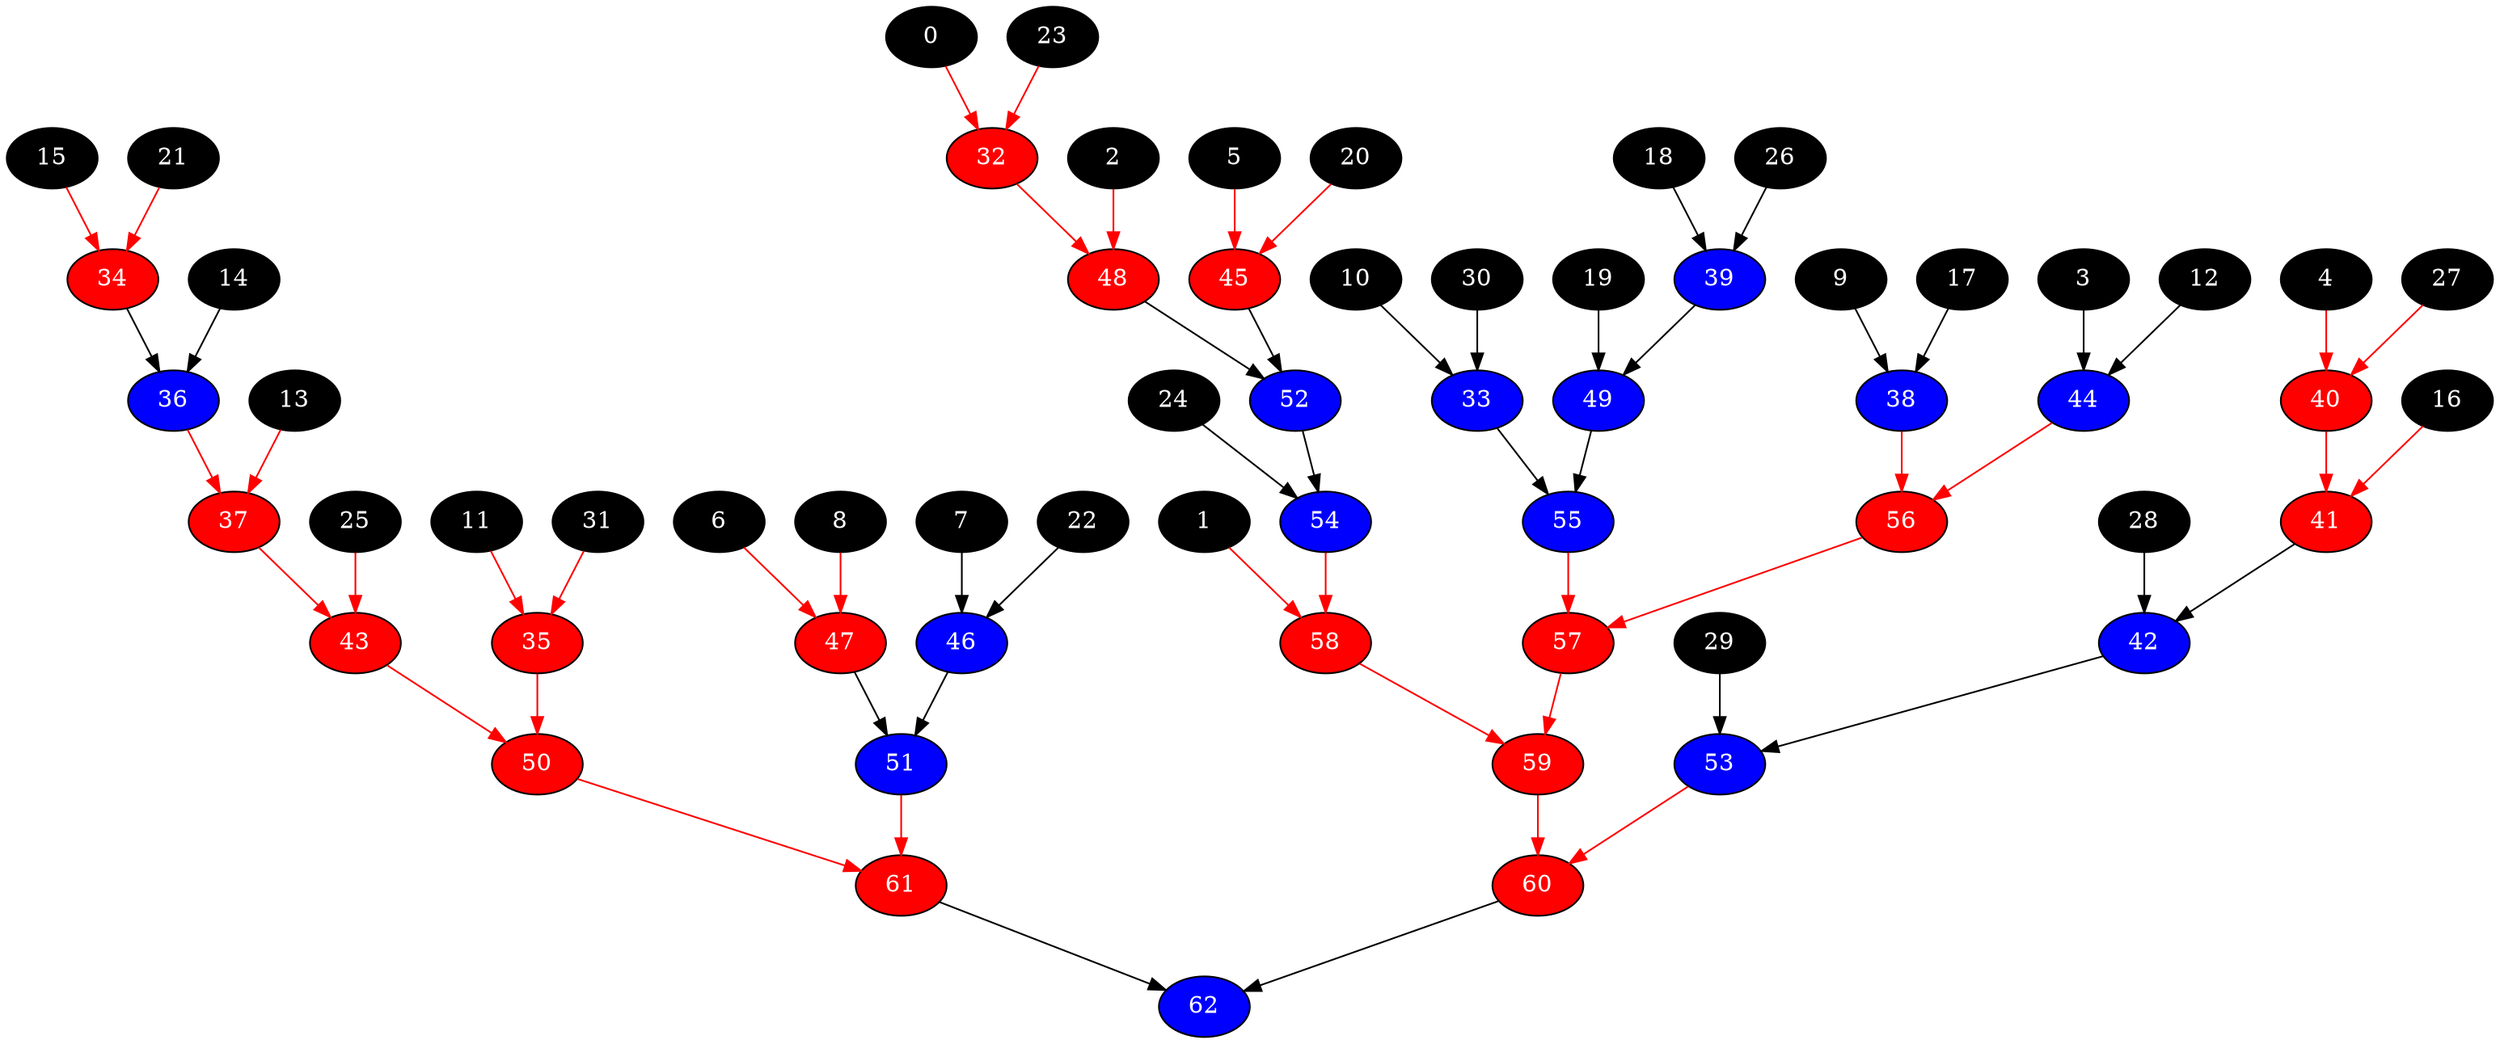 digraph {
	0 [fillcolor=black fontcolor=white style=filled]
	1 [fillcolor=black fontcolor=white style=filled]
	2 [fillcolor=black fontcolor=white style=filled]
	3 [fillcolor=black fontcolor=white style=filled]
	4 [fillcolor=black fontcolor=white style=filled]
	5 [fillcolor=black fontcolor=white style=filled]
	6 [fillcolor=black fontcolor=white style=filled]
	7 [fillcolor=black fontcolor=white style=filled]
	8 [fillcolor=black fontcolor=white style=filled]
	9 [fillcolor=black fontcolor=white style=filled]
	10 [fillcolor=black fontcolor=white style=filled]
	11 [fillcolor=black fontcolor=white style=filled]
	12 [fillcolor=black fontcolor=white style=filled]
	13 [fillcolor=black fontcolor=white style=filled]
	14 [fillcolor=black fontcolor=white style=filled]
	15 [fillcolor=black fontcolor=white style=filled]
	16 [fillcolor=black fontcolor=white style=filled]
	17 [fillcolor=black fontcolor=white style=filled]
	18 [fillcolor=black fontcolor=white style=filled]
	19 [fillcolor=black fontcolor=white style=filled]
	20 [fillcolor=black fontcolor=white style=filled]
	21 [fillcolor=black fontcolor=white style=filled]
	22 [fillcolor=black fontcolor=white style=filled]
	23 [fillcolor=black fontcolor=white style=filled]
	24 [fillcolor=black fontcolor=white style=filled]
	25 [fillcolor=black fontcolor=white style=filled]
	26 [fillcolor=black fontcolor=white style=filled]
	27 [fillcolor=black fontcolor=white style=filled]
	28 [fillcolor=black fontcolor=white style=filled]
	29 [fillcolor=black fontcolor=white style=filled]
	30 [fillcolor=black fontcolor=white style=filled]
	31 [fillcolor=black fontcolor=white style=filled]
	32 [fillcolor=red fontcolor=white style=filled]
	23 -> 32 [color=red]
	0 -> 32 [color=red]
	33 [fillcolor=blue fontcolor=white style=filled]
	30 -> 33
	10 -> 33
	34 [fillcolor=red fontcolor=white style=filled]
	15 -> 34 [color=red]
	21 -> 34 [color=red]
	35 [fillcolor=red fontcolor=white style=filled]
	31 -> 35 [color=red]
	11 -> 35 [color=red]
	36 [fillcolor=blue fontcolor=white style=filled]
	34 -> 36
	14 -> 36
	37 [fillcolor=red fontcolor=white style=filled]
	13 -> 37 [color=red]
	36 -> 37 [color=red]
	38 [fillcolor=blue fontcolor=white style=filled]
	9 -> 38
	17 -> 38
	39 [fillcolor=blue fontcolor=white style=filled]
	26 -> 39
	18 -> 39
	40 [fillcolor=red fontcolor=white style=filled]
	27 -> 40 [color=red]
	4 -> 40 [color=red]
	41 [fillcolor=red fontcolor=white style=filled]
	16 -> 41 [color=red]
	40 -> 41 [color=red]
	42 [fillcolor=blue fontcolor=white style=filled]
	28 -> 42
	41 -> 42
	43 [fillcolor=red fontcolor=white style=filled]
	37 -> 43 [color=red]
	25 -> 43 [color=red]
	44 [fillcolor=blue fontcolor=white style=filled]
	12 -> 44
	3 -> 44
	45 [fillcolor=red fontcolor=white style=filled]
	20 -> 45 [color=red]
	5 -> 45 [color=red]
	46 [fillcolor=blue fontcolor=white style=filled]
	22 -> 46
	7 -> 46
	47 [fillcolor=red fontcolor=white style=filled]
	6 -> 47 [color=red]
	8 -> 47 [color=red]
	48 [fillcolor=red fontcolor=white style=filled]
	32 -> 48 [color=red]
	2 -> 48 [color=red]
	49 [fillcolor=blue fontcolor=white style=filled]
	39 -> 49
	19 -> 49
	50 [fillcolor=red fontcolor=white style=filled]
	35 -> 50 [color=red]
	43 -> 50 [color=red]
	51 [fillcolor=blue fontcolor=white style=filled]
	46 -> 51
	47 -> 51
	52 [fillcolor=blue fontcolor=white style=filled]
	48 -> 52
	45 -> 52
	53 [fillcolor=blue fontcolor=white style=filled]
	42 -> 53
	29 -> 53
	54 [fillcolor=blue fontcolor=white style=filled]
	52 -> 54
	24 -> 54
	55 [fillcolor=blue fontcolor=white style=filled]
	49 -> 55
	33 -> 55
	56 [fillcolor=red fontcolor=white style=filled]
	44 -> 56 [color=red]
	38 -> 56 [color=red]
	57 [fillcolor=red fontcolor=white style=filled]
	55 -> 57 [color=red]
	56 -> 57 [color=red]
	58 [fillcolor=red fontcolor=white style=filled]
	1 -> 58 [color=red]
	54 -> 58 [color=red]
	59 [fillcolor=red fontcolor=white style=filled]
	57 -> 59 [color=red]
	58 -> 59 [color=red]
	60 [fillcolor=red fontcolor=white style=filled]
	53 -> 60 [color=red]
	59 -> 60 [color=red]
	61 [fillcolor=red fontcolor=white style=filled]
	50 -> 61 [color=red]
	51 -> 61 [color=red]
	62 [fillcolor=blue fontcolor=white style=filled]
	61 -> 62
	60 -> 62
}
